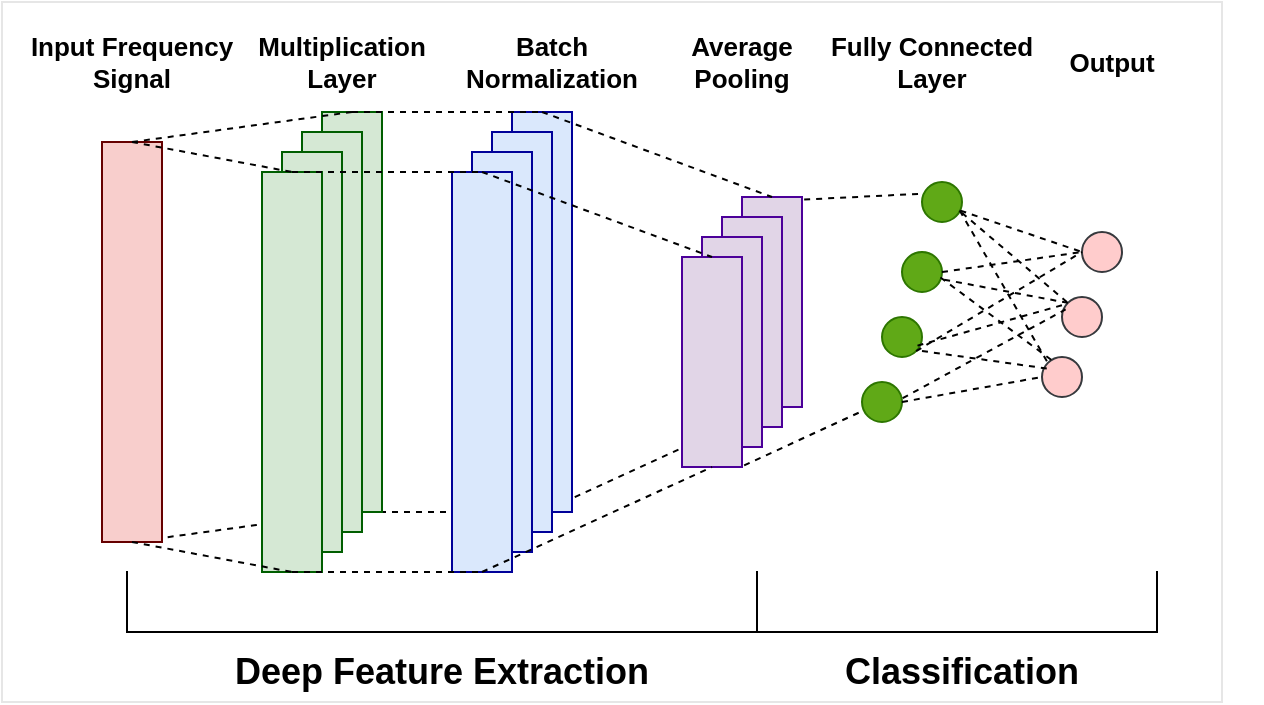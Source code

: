 <mxfile version="12.7.3" type="github" pages="2">
  <diagram id="eGWpaeMBwCSrlQ4xf-Se" name="Page-1">
    <mxGraphModel dx="813" dy="435" grid="1" gridSize="10" guides="1" tooltips="1" connect="1" arrows="1" fold="1" page="1" pageScale="1" pageWidth="827" pageHeight="1169" math="0" shadow="0">
      <root>
        <mxCell id="0" />
        <mxCell id="1" parent="0" />
        <mxCell id="CJAjEIcplmejO2o8FF8V-83" value="" style="rounded=0;whiteSpace=wrap;html=1;fontColor=#99FF99;strokeColor=#E6E6E6;gradientColor=none;fillColor=#ffffff;" parent="1" vertex="1">
          <mxGeometry x="100" y="50" width="610" height="350" as="geometry" />
        </mxCell>
        <mxCell id="CJAjEIcplmejO2o8FF8V-37" value="" style="endArrow=none;dashed=1;html=1;entryX=0.5;entryY=1;entryDx=0;entryDy=0;exitX=0.5;exitY=1;exitDx=0;exitDy=0;" parent="1" source="CJAjEIcplmejO2o8FF8V-20" target="CJAjEIcplmejO2o8FF8V-16" edge="1">
          <mxGeometry width="50" height="50" relative="1" as="geometry">
            <mxPoint x="360" y="155" as="sourcePoint" />
            <mxPoint x="475" y="197.5" as="targetPoint" />
          </mxGeometry>
        </mxCell>
        <mxCell id="CJAjEIcplmejO2o8FF8V-31" value="" style="endArrow=none;dashed=1;html=1;entryX=0.5;entryY=1;entryDx=0;entryDy=0;exitX=0.5;exitY=1;exitDx=0;exitDy=0;" parent="1" source="CJAjEIcplmejO2o8FF8V-20" target="CJAjEIcplmejO2o8FF8V-8" edge="1">
          <mxGeometry width="50" height="50" relative="1" as="geometry">
            <mxPoint x="295" y="125" as="sourcePoint" />
            <mxPoint x="390" y="125" as="targetPoint" />
          </mxGeometry>
        </mxCell>
        <mxCell id="CJAjEIcplmejO2o8FF8V-13" value="" style="endArrow=none;dashed=1;html=1;entryX=0.5;entryY=1;entryDx=0;entryDy=0;exitX=0.5;exitY=1;exitDx=0;exitDy=0;" parent="1" source="CJAjEIcplmejO2o8FF8V-1" target="CJAjEIcplmejO2o8FF8V-8" edge="1">
          <mxGeometry width="50" height="50" relative="1" as="geometry">
            <mxPoint x="165" y="150" as="sourcePoint" />
            <mxPoint x="305" y="165" as="targetPoint" />
          </mxGeometry>
        </mxCell>
        <mxCell id="CJAjEIcplmejO2o8FF8V-1" value="" style="rounded=0;whiteSpace=wrap;html=1;fillColor=#f8cecc;strokeColor=#660000;" parent="1" vertex="1">
          <mxGeometry x="150" y="120" width="30" height="200" as="geometry" />
        </mxCell>
        <mxCell id="CJAjEIcplmejO2o8FF8V-2" value="Input Frequency &lt;br style=&quot;font-size: 13px;&quot;&gt;Signal" style="text;html=1;strokeColor=none;fillColor=none;align=center;verticalAlign=middle;whiteSpace=wrap;rounded=0;fontSize=13;fontStyle=1" parent="1" vertex="1">
          <mxGeometry x="110" y="70" width="110" height="20" as="geometry" />
        </mxCell>
        <mxCell id="CJAjEIcplmejO2o8FF8V-8" value="" style="rounded=0;whiteSpace=wrap;html=1;fillColor=#d5e8d4;strokeColor=#005E00;" parent="1" vertex="1">
          <mxGeometry x="260" y="105" width="30" height="200" as="geometry" />
        </mxCell>
        <mxCell id="CJAjEIcplmejO2o8FF8V-5" value="" style="rounded=0;whiteSpace=wrap;html=1;fillColor=#d5e8d4;strokeColor=#005E00;" parent="1" vertex="1">
          <mxGeometry x="250" y="115" width="30" height="200" as="geometry" />
        </mxCell>
        <mxCell id="CJAjEIcplmejO2o8FF8V-6" value="" style="rounded=0;whiteSpace=wrap;html=1;fillColor=#d5e8d4;strokeColor=#005E00;" parent="1" vertex="1">
          <mxGeometry x="240" y="125" width="30" height="200" as="geometry" />
        </mxCell>
        <mxCell id="CJAjEIcplmejO2o8FF8V-7" value="" style="rounded=0;whiteSpace=wrap;html=1;fillColor=#d5e8d4;strokeColor=#005E00;" parent="1" vertex="1">
          <mxGeometry x="230" y="135" width="30" height="200" as="geometry" />
        </mxCell>
        <mxCell id="CJAjEIcplmejO2o8FF8V-9" value="" style="endArrow=none;dashed=1;html=1;entryX=0.5;entryY=0;entryDx=0;entryDy=0;exitX=0.5;exitY=0;exitDx=0;exitDy=0;" parent="1" source="CJAjEIcplmejO2o8FF8V-1" target="CJAjEIcplmejO2o8FF8V-7" edge="1">
          <mxGeometry width="50" height="50" relative="1" as="geometry">
            <mxPoint x="160" y="170" as="sourcePoint" />
            <mxPoint x="210" y="120" as="targetPoint" />
          </mxGeometry>
        </mxCell>
        <mxCell id="CJAjEIcplmejO2o8FF8V-10" value="" style="endArrow=none;dashed=1;html=1;entryX=0.5;entryY=1;entryDx=0;entryDy=0;exitX=0.5;exitY=1;exitDx=0;exitDy=0;" parent="1" source="CJAjEIcplmejO2o8FF8V-1" target="CJAjEIcplmejO2o8FF8V-7" edge="1">
          <mxGeometry width="50" height="50" relative="1" as="geometry">
            <mxPoint x="145" y="130" as="sourcePoint" />
            <mxPoint x="285" y="145" as="targetPoint" />
          </mxGeometry>
        </mxCell>
        <mxCell id="CJAjEIcplmejO2o8FF8V-12" value="" style="endArrow=none;dashed=1;html=1;entryX=0.5;entryY=0;entryDx=0;entryDy=0;exitX=0.5;exitY=0;exitDx=0;exitDy=0;" parent="1" source="CJAjEIcplmejO2o8FF8V-1" target="CJAjEIcplmejO2o8FF8V-8" edge="1">
          <mxGeometry width="50" height="50" relative="1" as="geometry">
            <mxPoint x="155" y="140" as="sourcePoint" />
            <mxPoint x="295" y="155" as="targetPoint" />
          </mxGeometry>
        </mxCell>
        <mxCell id="CJAjEIcplmejO2o8FF8V-16" value="" style="rounded=0;whiteSpace=wrap;html=1;fillColor=#e1d5e7;strokeColor=#4C0099;" parent="1" vertex="1">
          <mxGeometry x="470" y="147.5" width="30" height="105" as="geometry" />
        </mxCell>
        <mxCell id="CJAjEIcplmejO2o8FF8V-17" value="" style="rounded=0;whiteSpace=wrap;html=1;fillColor=#e1d5e7;strokeColor=#4C0099;" parent="1" vertex="1">
          <mxGeometry x="460" y="157.5" width="30" height="105" as="geometry" />
        </mxCell>
        <mxCell id="CJAjEIcplmejO2o8FF8V-18" value="" style="rounded=0;whiteSpace=wrap;html=1;fillColor=#e1d5e7;strokeColor=#4C0099;" parent="1" vertex="1">
          <mxGeometry x="450" y="167.5" width="30" height="105" as="geometry" />
        </mxCell>
        <mxCell id="CJAjEIcplmejO2o8FF8V-19" value="" style="rounded=0;whiteSpace=wrap;html=1;fillColor=#e1d5e7;strokeColor=#4C0099;" parent="1" vertex="1">
          <mxGeometry x="440" y="177.5" width="30" height="105" as="geometry" />
        </mxCell>
        <mxCell id="CJAjEIcplmejO2o8FF8V-20" value="" style="rounded=0;whiteSpace=wrap;html=1;fillColor=#dae8fc;strokeColor=#000099;" parent="1" vertex="1">
          <mxGeometry x="355" y="105" width="30" height="200" as="geometry" />
        </mxCell>
        <mxCell id="CJAjEIcplmejO2o8FF8V-24" value="Multiplication&lt;br style=&quot;font-size: 13px;&quot;&gt;Layer" style="text;html=1;strokeColor=none;fillColor=none;align=center;verticalAlign=middle;whiteSpace=wrap;rounded=0;fontSize=13;fontStyle=1" parent="1" vertex="1">
          <mxGeometry x="230" y="70" width="80" height="20" as="geometry" />
        </mxCell>
        <mxCell id="CJAjEIcplmejO2o8FF8V-26" value="Batch&lt;br style=&quot;font-size: 13px;&quot;&gt;Normalization" style="text;html=1;strokeColor=none;fillColor=none;align=center;verticalAlign=middle;whiteSpace=wrap;rounded=0;fontSize=13;fontStyle=1" parent="1" vertex="1">
          <mxGeometry x="330" y="70" width="90" height="20" as="geometry" />
        </mxCell>
        <mxCell id="CJAjEIcplmejO2o8FF8V-21" value="" style="rounded=0;whiteSpace=wrap;html=1;fillColor=#dae8fc;strokeColor=#000099;" parent="1" vertex="1">
          <mxGeometry x="345" y="115" width="30" height="200" as="geometry" />
        </mxCell>
        <mxCell id="CJAjEIcplmejO2o8FF8V-22" value="" style="rounded=0;whiteSpace=wrap;html=1;fillColor=#dae8fc;strokeColor=#000099;" parent="1" vertex="1">
          <mxGeometry x="335" y="125" width="30" height="200" as="geometry" />
        </mxCell>
        <mxCell id="CJAjEIcplmejO2o8FF8V-23" value="" style="rounded=0;whiteSpace=wrap;html=1;fillColor=#dae8fc;strokeColor=#000099;" parent="1" vertex="1">
          <mxGeometry x="325" y="135" width="30" height="200" as="geometry" />
        </mxCell>
        <mxCell id="CJAjEIcplmejO2o8FF8V-29" value="" style="endArrow=none;dashed=1;html=1;entryX=0.5;entryY=0;entryDx=0;entryDy=0;exitX=0.5;exitY=0;exitDx=0;exitDy=0;" parent="1" source="CJAjEIcplmejO2o8FF8V-8" target="CJAjEIcplmejO2o8FF8V-20" edge="1">
          <mxGeometry width="50" height="50" relative="1" as="geometry">
            <mxPoint x="410" y="120" as="sourcePoint" />
            <mxPoint x="460" y="70" as="targetPoint" />
          </mxGeometry>
        </mxCell>
        <mxCell id="CJAjEIcplmejO2o8FF8V-30" value="" style="endArrow=none;dashed=1;html=1;entryX=0.5;entryY=0;entryDx=0;entryDy=0;exitX=0.5;exitY=0;exitDx=0;exitDy=0;" parent="1" source="CJAjEIcplmejO2o8FF8V-7" target="CJAjEIcplmejO2o8FF8V-23" edge="1">
          <mxGeometry width="50" height="50" relative="1" as="geometry">
            <mxPoint x="285" y="115" as="sourcePoint" />
            <mxPoint x="380" y="115" as="targetPoint" />
          </mxGeometry>
        </mxCell>
        <mxCell id="CJAjEIcplmejO2o8FF8V-32" value="" style="endArrow=none;dashed=1;html=1;entryX=0.5;entryY=1;entryDx=0;entryDy=0;exitX=0.5;exitY=1;exitDx=0;exitDy=0;" parent="1" source="CJAjEIcplmejO2o8FF8V-7" target="CJAjEIcplmejO2o8FF8V-23" edge="1">
          <mxGeometry width="50" height="50" relative="1" as="geometry">
            <mxPoint x="305" y="135" as="sourcePoint" />
            <mxPoint x="400" y="135" as="targetPoint" />
          </mxGeometry>
        </mxCell>
        <mxCell id="CJAjEIcplmejO2o8FF8V-33" value="" style="endArrow=none;dashed=1;html=1;entryX=0.5;entryY=0;entryDx=0;entryDy=0;exitX=0.5;exitY=0;exitDx=0;exitDy=0;" parent="1" source="CJAjEIcplmejO2o8FF8V-23" target="CJAjEIcplmejO2o8FF8V-19" edge="1">
          <mxGeometry width="50" height="50" relative="1" as="geometry">
            <mxPoint x="315" y="145" as="sourcePoint" />
            <mxPoint x="410" y="145" as="targetPoint" />
          </mxGeometry>
        </mxCell>
        <mxCell id="CJAjEIcplmejO2o8FF8V-34" value="" style="endArrow=none;dashed=1;html=1;entryX=0.5;entryY=1;entryDx=0;entryDy=0;exitX=0.5;exitY=1;exitDx=0;exitDy=0;" parent="1" source="CJAjEIcplmejO2o8FF8V-23" target="CJAjEIcplmejO2o8FF8V-19" edge="1">
          <mxGeometry width="50" height="50" relative="1" as="geometry">
            <mxPoint x="325" y="155" as="sourcePoint" />
            <mxPoint x="420" y="155" as="targetPoint" />
          </mxGeometry>
        </mxCell>
        <mxCell id="CJAjEIcplmejO2o8FF8V-35" value="Average&lt;br style=&quot;font-size: 13px;&quot;&gt;Pooling" style="text;html=1;strokeColor=none;fillColor=none;align=center;verticalAlign=middle;whiteSpace=wrap;rounded=0;fontSize=13;fontStyle=1" parent="1" vertex="1">
          <mxGeometry x="440" y="70" width="60" height="20" as="geometry" />
        </mxCell>
        <mxCell id="CJAjEIcplmejO2o8FF8V-36" value="" style="endArrow=none;dashed=1;html=1;entryX=0.5;entryY=0;entryDx=0;entryDy=0;exitX=0.5;exitY=0;exitDx=0;exitDy=0;" parent="1" source="CJAjEIcplmejO2o8FF8V-20" target="CJAjEIcplmejO2o8FF8V-16" edge="1">
          <mxGeometry width="50" height="50" relative="1" as="geometry">
            <mxPoint x="350" y="145" as="sourcePoint" />
            <mxPoint x="465" y="187.5" as="targetPoint" />
          </mxGeometry>
        </mxCell>
        <mxCell id="CJAjEIcplmejO2o8FF8V-39" value="Fully Connected&lt;br style=&quot;font-size: 13px;&quot;&gt;Layer" style="text;html=1;strokeColor=none;fillColor=none;align=center;verticalAlign=middle;whiteSpace=wrap;rounded=0;fontSize=13;fontStyle=1" parent="1" vertex="1">
          <mxGeometry x="510" y="70" width="110" height="20" as="geometry" />
        </mxCell>
        <mxCell id="CJAjEIcplmejO2o8FF8V-41" value="" style="ellipse;whiteSpace=wrap;html=1;aspect=fixed;fillColor=#60a917;strokeColor=#2D7600;fontColor=#ffffff;" parent="1" vertex="1">
          <mxGeometry x="550" y="175" width="20" height="20" as="geometry" />
        </mxCell>
        <mxCell id="CJAjEIcplmejO2o8FF8V-44" value="" style="ellipse;whiteSpace=wrap;html=1;aspect=fixed;fillColor=#60a917;strokeColor=#2D7600;fontColor=#ffffff;" parent="1" vertex="1">
          <mxGeometry x="530" y="240" width="20" height="20" as="geometry" />
        </mxCell>
        <mxCell id="CJAjEIcplmejO2o8FF8V-54" value="" style="endArrow=none;dashed=1;html=1;entryX=-0.045;entryY=0.296;entryDx=0;entryDy=0;exitX=1.036;exitY=0.012;exitDx=0;exitDy=0;exitPerimeter=0;entryPerimeter=0;" parent="1" source="CJAjEIcplmejO2o8FF8V-16" target="CJAjEIcplmejO2o8FF8V-57" edge="1">
          <mxGeometry width="50" height="50" relative="1" as="geometry">
            <mxPoint x="540" y="180" as="sourcePoint" />
            <mxPoint x="590" y="130" as="targetPoint" />
          </mxGeometry>
        </mxCell>
        <mxCell id="CJAjEIcplmejO2o8FF8V-55" value="" style="endArrow=none;dashed=1;html=1;exitX=1.036;exitY=0.992;exitDx=0;exitDy=0;exitPerimeter=0;" parent="1" source="CJAjEIcplmejO2o8FF8V-19" target="CJAjEIcplmejO2o8FF8V-44" edge="1">
          <mxGeometry width="50" height="50" relative="1" as="geometry">
            <mxPoint x="511.08" y="158.76" as="sourcePoint" />
            <mxPoint x="630" y="180" as="targetPoint" />
          </mxGeometry>
        </mxCell>
        <mxCell id="CJAjEIcplmejO2o8FF8V-56" value="Output" style="text;html=1;strokeColor=none;fillColor=none;align=center;verticalAlign=middle;whiteSpace=wrap;rounded=0;fontSize=13;fontStyle=1" parent="1" vertex="1">
          <mxGeometry x="630" y="70" width="50" height="20" as="geometry" />
        </mxCell>
        <mxCell id="CJAjEIcplmejO2o8FF8V-57" value="" style="ellipse;whiteSpace=wrap;html=1;aspect=fixed;fontStyle=1;fillColor=#60a917;strokeColor=#2D7600;fontColor=#ffffff;" parent="1" vertex="1">
          <mxGeometry x="560" y="140" width="20" height="20" as="geometry" />
        </mxCell>
        <mxCell id="CJAjEIcplmejO2o8FF8V-58" value="" style="ellipse;whiteSpace=wrap;html=1;aspect=fixed;fontStyle=1;fillColor=#60a917;strokeColor=#2D7600;fontColor=#ffffff;" parent="1" vertex="1">
          <mxGeometry x="540" y="207.5" width="20" height="20" as="geometry" />
        </mxCell>
        <mxCell id="CJAjEIcplmejO2o8FF8V-59" value="" style="ellipse;whiteSpace=wrap;html=1;aspect=fixed;fontStyle=1;fillColor=#ffcccc;strokeColor=#36393d;" parent="1" vertex="1">
          <mxGeometry x="640" y="165" width="20" height="20" as="geometry" />
        </mxCell>
        <mxCell id="CJAjEIcplmejO2o8FF8V-60" value="" style="ellipse;whiteSpace=wrap;html=1;aspect=fixed;fillColor=#ffcccc;strokeColor=#36393d;" parent="1" vertex="1">
          <mxGeometry x="630" y="197.5" width="20" height="20" as="geometry" />
        </mxCell>
        <mxCell id="CJAjEIcplmejO2o8FF8V-61" value="" style="ellipse;whiteSpace=wrap;html=1;aspect=fixed;fillColor=#ffcccc;strokeColor=#36393d;" parent="1" vertex="1">
          <mxGeometry x="620" y="227.5" width="20" height="20" as="geometry" />
        </mxCell>
        <mxCell id="CJAjEIcplmejO2o8FF8V-64" value="" style="endArrow=none;dashed=1;html=1;entryX=0;entryY=0.5;entryDx=0;entryDy=0;exitX=0.961;exitY=0.715;exitDx=0;exitDy=0;exitPerimeter=0;" parent="1" source="CJAjEIcplmejO2o8FF8V-57" target="CJAjEIcplmejO2o8FF8V-59" edge="1">
          <mxGeometry width="50" height="50" relative="1" as="geometry">
            <mxPoint x="590" y="187.5" as="sourcePoint" />
            <mxPoint x="640" y="137.5" as="targetPoint" />
          </mxGeometry>
        </mxCell>
        <mxCell id="CJAjEIcplmejO2o8FF8V-65" value="" style="endArrow=none;dashed=1;html=1;entryX=0;entryY=0;entryDx=0;entryDy=0;exitX=0.998;exitY=0.771;exitDx=0;exitDy=0;exitPerimeter=0;" parent="1" source="CJAjEIcplmejO2o8FF8V-57" target="CJAjEIcplmejO2o8FF8V-60" edge="1">
          <mxGeometry width="50" height="50" relative="1" as="geometry">
            <mxPoint x="599.22" y="161.8" as="sourcePoint" />
            <mxPoint x="640" y="187.5" as="targetPoint" />
          </mxGeometry>
        </mxCell>
        <mxCell id="CJAjEIcplmejO2o8FF8V-66" value="" style="endArrow=none;dashed=1;html=1;entryX=0;entryY=0;entryDx=0;entryDy=0;exitX=0.943;exitY=0.715;exitDx=0;exitDy=0;exitPerimeter=0;" parent="1" source="CJAjEIcplmejO2o8FF8V-57" target="CJAjEIcplmejO2o8FF8V-61" edge="1">
          <mxGeometry width="50" height="50" relative="1" as="geometry">
            <mxPoint x="599.96" y="162.92" as="sourcePoint" />
            <mxPoint x="622.929" y="210.429" as="targetPoint" />
          </mxGeometry>
        </mxCell>
        <mxCell id="CJAjEIcplmejO2o8FF8V-67" value="" style="endArrow=none;dashed=1;html=1;entryX=0;entryY=0.5;entryDx=0;entryDy=0;exitX=1;exitY=0.5;exitDx=0;exitDy=0;" parent="1" source="CJAjEIcplmejO2o8FF8V-41" target="CJAjEIcplmejO2o8FF8V-59" edge="1">
          <mxGeometry width="50" height="50" relative="1" as="geometry">
            <mxPoint x="598.86" y="161.8" as="sourcePoint" />
            <mxPoint x="602.929" y="240.429" as="targetPoint" />
          </mxGeometry>
        </mxCell>
        <mxCell id="CJAjEIcplmejO2o8FF8V-68" value="" style="endArrow=none;dashed=1;html=1;entryX=0;entryY=0;entryDx=0;entryDy=0;exitX=1.054;exitY=0.692;exitDx=0;exitDy=0;exitPerimeter=0;" parent="1" source="CJAjEIcplmejO2o8FF8V-41" target="CJAjEIcplmejO2o8FF8V-60" edge="1">
          <mxGeometry width="50" height="50" relative="1" as="geometry">
            <mxPoint x="580" y="195" as="sourcePoint" />
            <mxPoint x="640" y="187.5" as="targetPoint" />
          </mxGeometry>
        </mxCell>
        <mxCell id="CJAjEIcplmejO2o8FF8V-69" value="" style="endArrow=none;dashed=1;html=1;entryX=0.276;entryY=0.104;entryDx=0;entryDy=0;exitX=0.961;exitY=0.636;exitDx=0;exitDy=0;entryPerimeter=0;exitPerimeter=0;" parent="1" source="CJAjEIcplmejO2o8FF8V-41" target="CJAjEIcplmejO2o8FF8V-61" edge="1">
          <mxGeometry width="50" height="50" relative="1" as="geometry">
            <mxPoint x="590" y="205" as="sourcePoint" />
            <mxPoint x="650" y="197.5" as="targetPoint" />
          </mxGeometry>
        </mxCell>
        <mxCell id="CJAjEIcplmejO2o8FF8V-70" value="" style="endArrow=none;dashed=1;html=1;entryX=0.128;entryY=0.289;entryDx=0;entryDy=0;entryPerimeter=0;" parent="1" target="CJAjEIcplmejO2o8FF8V-61" edge="1">
          <mxGeometry width="50" height="50" relative="1" as="geometry">
            <mxPoint x="560" y="224.5" as="sourcePoint" />
            <mxPoint x="660" y="207.5" as="targetPoint" />
          </mxGeometry>
        </mxCell>
        <mxCell id="CJAjEIcplmejO2o8FF8V-71" value="" style="endArrow=none;dashed=1;html=1;entryX=0;entryY=0.5;entryDx=0;entryDy=0;exitX=1;exitY=1;exitDx=0;exitDy=0;" parent="1" source="CJAjEIcplmejO2o8FF8V-58" target="CJAjEIcplmejO2o8FF8V-59" edge="1">
          <mxGeometry width="50" height="50" relative="1" as="geometry">
            <mxPoint x="560.7" y="234.02" as="sourcePoint" />
            <mxPoint x="602.56" y="243.28" as="targetPoint" />
          </mxGeometry>
        </mxCell>
        <mxCell id="CJAjEIcplmejO2o8FF8V-72" value="" style="endArrow=none;dashed=1;html=1;entryX=0.035;entryY=0.197;entryDx=0;entryDy=0;exitX=0.887;exitY=0.715;exitDx=0;exitDy=0;entryPerimeter=0;exitPerimeter=0;" parent="1" source="CJAjEIcplmejO2o8FF8V-58" target="CJAjEIcplmejO2o8FF8V-60" edge="1">
          <mxGeometry width="50" height="50" relative="1" as="geometry">
            <mxPoint x="570.7" y="244.02" as="sourcePoint" />
            <mxPoint x="612.56" y="253.28" as="targetPoint" />
          </mxGeometry>
        </mxCell>
        <mxCell id="CJAjEIcplmejO2o8FF8V-73" value="" style="endArrow=none;dashed=1;html=1;entryX=0;entryY=0.5;entryDx=0;entryDy=0;exitX=1;exitY=0.5;exitDx=0;exitDy=0;" parent="1" source="CJAjEIcplmejO2o8FF8V-44" target="CJAjEIcplmejO2o8FF8V-61" edge="1">
          <mxGeometry width="50" height="50" relative="1" as="geometry">
            <mxPoint x="580.7" y="254.02" as="sourcePoint" />
            <mxPoint x="622.56" y="263.28" as="targetPoint" />
          </mxGeometry>
        </mxCell>
        <mxCell id="CJAjEIcplmejO2o8FF8V-74" value="" style="endArrow=none;dashed=1;html=1;entryX=0.091;entryY=0.308;entryDx=0;entryDy=0;exitX=1.017;exitY=0.405;exitDx=0;exitDy=0;entryPerimeter=0;exitPerimeter=0;" parent="1" source="CJAjEIcplmejO2o8FF8V-44" target="CJAjEIcplmejO2o8FF8V-60" edge="1">
          <mxGeometry width="50" height="50" relative="1" as="geometry">
            <mxPoint x="590.7" y="264.02" as="sourcePoint" />
            <mxPoint x="632.56" y="273.28" as="targetPoint" />
          </mxGeometry>
        </mxCell>
        <mxCell id="CJAjEIcplmejO2o8FF8V-76" value="" style="shape=partialRectangle;whiteSpace=wrap;html=1;bottom=1;right=1;left=1;top=0;fillColor=none;routingCenterX=-0.5;fontColor=#99FF99;" parent="1" vertex="1">
          <mxGeometry x="162.5" y="335" width="315" height="30" as="geometry" />
        </mxCell>
        <mxCell id="CJAjEIcplmejO2o8FF8V-78" value="" style="shape=partialRectangle;whiteSpace=wrap;html=1;bottom=1;right=1;left=1;top=0;fillColor=none;routingCenterX=-0.5;fontColor=#99FF99;" parent="1" vertex="1">
          <mxGeometry x="477.5" y="335" width="200" height="30" as="geometry" />
        </mxCell>
        <mxCell id="CJAjEIcplmejO2o8FF8V-81" value="Deep Feature Extraction" style="text;html=1;strokeColor=none;fillColor=none;align=center;verticalAlign=middle;whiteSpace=wrap;rounded=0;fontSize=18;fontStyle=1" parent="1" vertex="1">
          <mxGeometry x="170" y="370" width="300" height="30" as="geometry" />
        </mxCell>
        <mxCell id="CJAjEIcplmejO2o8FF8V-82" value="Classification" style="text;html=1;strokeColor=none;fillColor=none;align=center;verticalAlign=middle;whiteSpace=wrap;rounded=0;fontSize=18;fontStyle=1;" parent="1" vertex="1">
          <mxGeometry x="430" y="370" width="300" height="30" as="geometry" />
        </mxCell>
      </root>
    </mxGraphModel>
  </diagram>
  <diagram id="kYFjt1NYzrfoLbUB_KHl" name="FMN_vis_review">
    <mxGraphModel dx="1185" dy="635" grid="1" gridSize="10" guides="1" tooltips="1" connect="1" arrows="1" fold="1" page="1" pageScale="1" pageWidth="827" pageHeight="1169" math="0" shadow="0">
      <root>
        <mxCell id="6dTrF5qoWfbXptM10gc6-0" />
        <mxCell id="6dTrF5qoWfbXptM10gc6-1" parent="6dTrF5qoWfbXptM10gc6-0" />
        <mxCell id="BIyyenVCf85WbrF6h1yu-75" value="" style="endArrow=none;dashed=1;html=1;exitX=0.611;exitY=1.001;exitDx=0;exitDy=0;entryX=0.5;entryY=1;entryDx=0;entryDy=0;exitPerimeter=0;" edge="1" parent="6dTrF5qoWfbXptM10gc6-1" source="BIyyenVCf85WbrF6h1yu-56" target="BIyyenVCf85WbrF6h1yu-69">
          <mxGeometry width="50" height="50" relative="1" as="geometry">
            <mxPoint x="425" y="166.25" as="sourcePoint" />
            <mxPoint x="510" y="166.25" as="targetPoint" />
          </mxGeometry>
        </mxCell>
        <mxCell id="BIyyenVCf85WbrF6h1yu-65" value="" style="endArrow=none;dashed=1;html=1;entryX=0.5;entryY=1;entryDx=0;entryDy=0;exitX=0.5;exitY=1;exitDx=0;exitDy=0;" edge="1" parent="6dTrF5qoWfbXptM10gc6-1" source="BIyyenVCf85WbrF6h1yu-13" target="BIyyenVCf85WbrF6h1yu-56">
          <mxGeometry width="50" height="50" relative="1" as="geometry">
            <mxPoint x="315" y="196.25" as="sourcePoint" />
            <mxPoint x="405" y="196.25" as="targetPoint" />
          </mxGeometry>
        </mxCell>
        <mxCell id="BIyyenVCf85WbrF6h1yu-0" value="" style="rounded=0;whiteSpace=wrap;html=1;fontColor=#99FF99;strokeColor=#E6E6E6;gradientColor=none;fillColor=#ffffff;" vertex="1" parent="6dTrF5qoWfbXptM10gc6-1">
          <mxGeometry x="5" y="40" width="675" height="320" as="geometry" />
        </mxCell>
        <mxCell id="BIyyenVCf85WbrF6h1yu-1" value="" style="endArrow=none;dashed=1;html=1;entryX=0.5;entryY=1;entryDx=0;entryDy=0;exitX=0.5;exitY=1;exitDx=0;exitDy=0;" edge="1" parent="6dTrF5qoWfbXptM10gc6-1" source="BIyyenVCf85WbrF6h1yu-17" target="BIyyenVCf85WbrF6h1yu-13">
          <mxGeometry width="50" height="50" relative="1" as="geometry">
            <mxPoint x="260" y="155" as="sourcePoint" />
            <mxPoint x="375" y="197.5" as="targetPoint" />
          </mxGeometry>
        </mxCell>
        <mxCell id="BIyyenVCf85WbrF6h1yu-2" value="" style="endArrow=none;dashed=1;html=1;entryX=0.5;entryY=1;entryDx=0;entryDy=0;exitX=0.5;exitY=1;exitDx=0;exitDy=0;" edge="1" parent="6dTrF5qoWfbXptM10gc6-1" source="BIyyenVCf85WbrF6h1yu-17" target="BIyyenVCf85WbrF6h1yu-6">
          <mxGeometry width="50" height="50" relative="1" as="geometry">
            <mxPoint x="195" y="125" as="sourcePoint" />
            <mxPoint x="290" y="125" as="targetPoint" />
          </mxGeometry>
        </mxCell>
        <mxCell id="BIyyenVCf85WbrF6h1yu-3" value="" style="endArrow=none;dashed=1;html=1;entryX=0.5;entryY=1;entryDx=0;entryDy=0;exitX=0.5;exitY=1;exitDx=0;exitDy=0;" edge="1" parent="6dTrF5qoWfbXptM10gc6-1" source="BIyyenVCf85WbrF6h1yu-4" target="BIyyenVCf85WbrF6h1yu-6">
          <mxGeometry width="50" height="50" relative="1" as="geometry">
            <mxPoint x="65" y="150" as="sourcePoint" />
            <mxPoint x="205" y="165" as="targetPoint" />
          </mxGeometry>
        </mxCell>
        <mxCell id="BIyyenVCf85WbrF6h1yu-4" value="" style="rounded=0;whiteSpace=wrap;html=1;fillColor=#f8cecc;strokeColor=#660000;" vertex="1" parent="6dTrF5qoWfbXptM10gc6-1">
          <mxGeometry x="50" y="120" width="30" height="200" as="geometry" />
        </mxCell>
        <mxCell id="BIyyenVCf85WbrF6h1yu-5" value="Input Frequency &lt;br style=&quot;font-size: 13px;&quot;&gt;Signal" style="text;html=1;strokeColor=none;fillColor=none;align=center;verticalAlign=middle;whiteSpace=wrap;rounded=0;fontSize=13;fontStyle=1" vertex="1" parent="6dTrF5qoWfbXptM10gc6-1">
          <mxGeometry x="10" y="70" width="110" height="20" as="geometry" />
        </mxCell>
        <mxCell id="BIyyenVCf85WbrF6h1yu-6" value="" style="rounded=0;whiteSpace=wrap;html=1;fillColor=#d5e8d4;strokeColor=#005E00;" vertex="1" parent="6dTrF5qoWfbXptM10gc6-1">
          <mxGeometry x="150" y="105" width="30" height="200" as="geometry" />
        </mxCell>
        <mxCell id="BIyyenVCf85WbrF6h1yu-7" value="" style="rounded=0;whiteSpace=wrap;html=1;fillColor=#d5e8d4;strokeColor=#005E00;" vertex="1" parent="6dTrF5qoWfbXptM10gc6-1">
          <mxGeometry x="140" y="115" width="30" height="200" as="geometry" />
        </mxCell>
        <mxCell id="BIyyenVCf85WbrF6h1yu-8" value="" style="rounded=0;whiteSpace=wrap;html=1;fillColor=#d5e8d4;strokeColor=#005E00;" vertex="1" parent="6dTrF5qoWfbXptM10gc6-1">
          <mxGeometry x="130" y="125" width="30" height="200" as="geometry" />
        </mxCell>
        <mxCell id="BIyyenVCf85WbrF6h1yu-9" value="" style="rounded=0;whiteSpace=wrap;html=1;fillColor=#d5e8d4;strokeColor=#005E00;" vertex="1" parent="6dTrF5qoWfbXptM10gc6-1">
          <mxGeometry x="120" y="135" width="30" height="200" as="geometry" />
        </mxCell>
        <mxCell id="BIyyenVCf85WbrF6h1yu-10" value="" style="endArrow=none;dashed=1;html=1;entryX=0.5;entryY=0;entryDx=0;entryDy=0;exitX=0.5;exitY=0;exitDx=0;exitDy=0;" edge="1" parent="6dTrF5qoWfbXptM10gc6-1" source="BIyyenVCf85WbrF6h1yu-4" target="BIyyenVCf85WbrF6h1yu-9">
          <mxGeometry width="50" height="50" relative="1" as="geometry">
            <mxPoint x="60" y="170" as="sourcePoint" />
            <mxPoint x="110" y="120" as="targetPoint" />
          </mxGeometry>
        </mxCell>
        <mxCell id="BIyyenVCf85WbrF6h1yu-11" value="" style="endArrow=none;dashed=1;html=1;entryX=0.5;entryY=1;entryDx=0;entryDy=0;exitX=0.5;exitY=1;exitDx=0;exitDy=0;" edge="1" parent="6dTrF5qoWfbXptM10gc6-1" source="BIyyenVCf85WbrF6h1yu-4" target="BIyyenVCf85WbrF6h1yu-9">
          <mxGeometry width="50" height="50" relative="1" as="geometry">
            <mxPoint x="45" y="130" as="sourcePoint" />
            <mxPoint x="185" y="145" as="targetPoint" />
          </mxGeometry>
        </mxCell>
        <mxCell id="BIyyenVCf85WbrF6h1yu-12" value="" style="endArrow=none;dashed=1;html=1;entryX=0.5;entryY=0;entryDx=0;entryDy=0;exitX=0.5;exitY=0;exitDx=0;exitDy=0;" edge="1" parent="6dTrF5qoWfbXptM10gc6-1" source="BIyyenVCf85WbrF6h1yu-4" target="BIyyenVCf85WbrF6h1yu-6">
          <mxGeometry width="50" height="50" relative="1" as="geometry">
            <mxPoint x="55" y="140" as="sourcePoint" />
            <mxPoint x="195" y="155" as="targetPoint" />
          </mxGeometry>
        </mxCell>
        <mxCell id="BIyyenVCf85WbrF6h1yu-13" value="" style="rounded=0;whiteSpace=wrap;html=1;fillColor=#e1d5e7;strokeColor=#4C0099;" vertex="1" parent="6dTrF5qoWfbXptM10gc6-1">
          <mxGeometry x="310" y="146.25" width="30" height="105" as="geometry" />
        </mxCell>
        <mxCell id="BIyyenVCf85WbrF6h1yu-14" value="" style="rounded=0;whiteSpace=wrap;html=1;fillColor=#e1d5e7;strokeColor=#4C0099;" vertex="1" parent="6dTrF5qoWfbXptM10gc6-1">
          <mxGeometry x="300" y="156.25" width="30" height="105" as="geometry" />
        </mxCell>
        <mxCell id="BIyyenVCf85WbrF6h1yu-15" value="" style="rounded=0;whiteSpace=wrap;html=1;fillColor=#e1d5e7;strokeColor=#4C0099;" vertex="1" parent="6dTrF5qoWfbXptM10gc6-1">
          <mxGeometry x="290" y="166.25" width="30" height="105" as="geometry" />
        </mxCell>
        <mxCell id="BIyyenVCf85WbrF6h1yu-16" value="" style="rounded=0;whiteSpace=wrap;html=1;fillColor=#e1d5e7;strokeColor=#4C0099;" vertex="1" parent="6dTrF5qoWfbXptM10gc6-1">
          <mxGeometry x="280" y="176.25" width="30" height="105" as="geometry" />
        </mxCell>
        <mxCell id="BIyyenVCf85WbrF6h1yu-17" value="" style="rounded=0;whiteSpace=wrap;html=1;fillColor=#dae8fc;strokeColor=#000099;" vertex="1" parent="6dTrF5qoWfbXptM10gc6-1">
          <mxGeometry x="230" y="105" width="30" height="200" as="geometry" />
        </mxCell>
        <mxCell id="BIyyenVCf85WbrF6h1yu-18" value="M1" style="text;html=1;strokeColor=none;fillColor=none;align=center;verticalAlign=middle;whiteSpace=wrap;rounded=0;fontSize=13;fontStyle=1" vertex="1" parent="6dTrF5qoWfbXptM10gc6-1">
          <mxGeometry x="140" y="70" width="40" height="20" as="geometry" />
        </mxCell>
        <mxCell id="BIyyenVCf85WbrF6h1yu-19" value="BN1" style="text;html=1;strokeColor=none;fillColor=none;align=center;verticalAlign=middle;whiteSpace=wrap;rounded=0;fontSize=13;fontStyle=1" vertex="1" parent="6dTrF5qoWfbXptM10gc6-1">
          <mxGeometry x="210" y="70" width="50" height="20" as="geometry" />
        </mxCell>
        <mxCell id="BIyyenVCf85WbrF6h1yu-20" value="" style="rounded=0;whiteSpace=wrap;html=1;fillColor=#dae8fc;strokeColor=#000099;" vertex="1" parent="6dTrF5qoWfbXptM10gc6-1">
          <mxGeometry x="220" y="115" width="30" height="200" as="geometry" />
        </mxCell>
        <mxCell id="BIyyenVCf85WbrF6h1yu-21" value="" style="rounded=0;whiteSpace=wrap;html=1;fillColor=#dae8fc;strokeColor=#000099;" vertex="1" parent="6dTrF5qoWfbXptM10gc6-1">
          <mxGeometry x="210" y="125" width="30" height="200" as="geometry" />
        </mxCell>
        <mxCell id="BIyyenVCf85WbrF6h1yu-22" value="" style="rounded=0;whiteSpace=wrap;html=1;fillColor=#dae8fc;strokeColor=#000099;" vertex="1" parent="6dTrF5qoWfbXptM10gc6-1">
          <mxGeometry x="200" y="135" width="30" height="200" as="geometry" />
        </mxCell>
        <mxCell id="BIyyenVCf85WbrF6h1yu-23" value="" style="endArrow=none;dashed=1;html=1;entryX=0.5;entryY=0;entryDx=0;entryDy=0;exitX=0.5;exitY=0;exitDx=0;exitDy=0;" edge="1" parent="6dTrF5qoWfbXptM10gc6-1" source="BIyyenVCf85WbrF6h1yu-6" target="BIyyenVCf85WbrF6h1yu-17">
          <mxGeometry width="50" height="50" relative="1" as="geometry">
            <mxPoint x="310" y="120" as="sourcePoint" />
            <mxPoint x="360" y="70" as="targetPoint" />
          </mxGeometry>
        </mxCell>
        <mxCell id="BIyyenVCf85WbrF6h1yu-24" value="" style="endArrow=none;dashed=1;html=1;entryX=0.5;entryY=0;entryDx=0;entryDy=0;exitX=0.5;exitY=0;exitDx=0;exitDy=0;" edge="1" parent="6dTrF5qoWfbXptM10gc6-1" source="BIyyenVCf85WbrF6h1yu-9" target="BIyyenVCf85WbrF6h1yu-22">
          <mxGeometry width="50" height="50" relative="1" as="geometry">
            <mxPoint x="185" y="115" as="sourcePoint" />
            <mxPoint x="280" y="115" as="targetPoint" />
          </mxGeometry>
        </mxCell>
        <mxCell id="BIyyenVCf85WbrF6h1yu-26" value="" style="endArrow=none;dashed=1;html=1;entryX=0.5;entryY=0;entryDx=0;entryDy=0;exitX=0.5;exitY=0;exitDx=0;exitDy=0;" edge="1" parent="6dTrF5qoWfbXptM10gc6-1" source="BIyyenVCf85WbrF6h1yu-22" target="BIyyenVCf85WbrF6h1yu-16">
          <mxGeometry width="50" height="50" relative="1" as="geometry">
            <mxPoint x="215" y="145" as="sourcePoint" />
            <mxPoint x="310" y="145" as="targetPoint" />
          </mxGeometry>
        </mxCell>
        <mxCell id="BIyyenVCf85WbrF6h1yu-27" value="" style="endArrow=none;dashed=1;html=1;entryX=0.5;entryY=1;entryDx=0;entryDy=0;exitX=0.5;exitY=1;exitDx=0;exitDy=0;" edge="1" parent="6dTrF5qoWfbXptM10gc6-1" source="BIyyenVCf85WbrF6h1yu-22" target="BIyyenVCf85WbrF6h1yu-16">
          <mxGeometry width="50" height="50" relative="1" as="geometry">
            <mxPoint x="225" y="155" as="sourcePoint" />
            <mxPoint x="320" y="155" as="targetPoint" />
          </mxGeometry>
        </mxCell>
        <mxCell id="BIyyenVCf85WbrF6h1yu-28" value="Average&lt;br style=&quot;font-size: 13px;&quot;&gt;Pooling" style="text;html=1;strokeColor=none;fillColor=none;align=center;verticalAlign=middle;whiteSpace=wrap;rounded=0;fontSize=13;fontStyle=1" vertex="1" parent="6dTrF5qoWfbXptM10gc6-1">
          <mxGeometry x="290" y="70" width="60" height="20" as="geometry" />
        </mxCell>
        <mxCell id="BIyyenVCf85WbrF6h1yu-29" value="" style="endArrow=none;dashed=1;html=1;entryX=0.5;entryY=0;entryDx=0;entryDy=0;exitX=0.5;exitY=0;exitDx=0;exitDy=0;" edge="1" parent="6dTrF5qoWfbXptM10gc6-1" source="BIyyenVCf85WbrF6h1yu-17" target="BIyyenVCf85WbrF6h1yu-13">
          <mxGeometry width="50" height="50" relative="1" as="geometry">
            <mxPoint x="250" y="145" as="sourcePoint" />
            <mxPoint x="365" y="187.5" as="targetPoint" />
          </mxGeometry>
        </mxCell>
        <mxCell id="BIyyenVCf85WbrF6h1yu-30" value="Fully Connected&lt;br style=&quot;font-size: 13px;&quot;&gt;Layer" style="text;html=1;strokeColor=none;fillColor=none;align=center;verticalAlign=middle;whiteSpace=wrap;rounded=0;fontSize=13;fontStyle=1" vertex="1" parent="6dTrF5qoWfbXptM10gc6-1">
          <mxGeometry x="505" y="71.25" width="110" height="20" as="geometry" />
        </mxCell>
        <mxCell id="BIyyenVCf85WbrF6h1yu-31" value="" style="ellipse;whiteSpace=wrap;html=1;aspect=fixed;fillColor=#60a917;strokeColor=#2D7600;fontColor=#ffffff;" vertex="1" parent="6dTrF5qoWfbXptM10gc6-1">
          <mxGeometry x="550" y="183.75" width="20" height="20" as="geometry" />
        </mxCell>
        <mxCell id="BIyyenVCf85WbrF6h1yu-32" value="" style="ellipse;whiteSpace=wrap;html=1;aspect=fixed;fillColor=#60a917;strokeColor=#2D7600;fontColor=#ffffff;" vertex="1" parent="6dTrF5qoWfbXptM10gc6-1">
          <mxGeometry x="530" y="248.75" width="20" height="20" as="geometry" />
        </mxCell>
        <mxCell id="BIyyenVCf85WbrF6h1yu-35" value="Output" style="text;html=1;strokeColor=none;fillColor=none;align=center;verticalAlign=middle;whiteSpace=wrap;rounded=0;fontSize=13;fontStyle=1" vertex="1" parent="6dTrF5qoWfbXptM10gc6-1">
          <mxGeometry x="625" y="71.25" width="50" height="20" as="geometry" />
        </mxCell>
        <mxCell id="BIyyenVCf85WbrF6h1yu-36" value="" style="ellipse;whiteSpace=wrap;html=1;aspect=fixed;fontStyle=1;fillColor=#60a917;strokeColor=#2D7600;fontColor=#ffffff;" vertex="1" parent="6dTrF5qoWfbXptM10gc6-1">
          <mxGeometry x="560" y="148.75" width="20" height="20" as="geometry" />
        </mxCell>
        <mxCell id="BIyyenVCf85WbrF6h1yu-37" value="" style="ellipse;whiteSpace=wrap;html=1;aspect=fixed;fontStyle=1;fillColor=#60a917;strokeColor=#2D7600;fontColor=#ffffff;" vertex="1" parent="6dTrF5qoWfbXptM10gc6-1">
          <mxGeometry x="540" y="216.25" width="20" height="20" as="geometry" />
        </mxCell>
        <mxCell id="BIyyenVCf85WbrF6h1yu-38" value="" style="ellipse;whiteSpace=wrap;html=1;aspect=fixed;fontStyle=1;fillColor=#ffcccc;strokeColor=#36393d;" vertex="1" parent="6dTrF5qoWfbXptM10gc6-1">
          <mxGeometry x="640" y="173.75" width="20" height="20" as="geometry" />
        </mxCell>
        <mxCell id="BIyyenVCf85WbrF6h1yu-39" value="" style="ellipse;whiteSpace=wrap;html=1;aspect=fixed;fillColor=#ffcccc;strokeColor=#36393d;" vertex="1" parent="6dTrF5qoWfbXptM10gc6-1">
          <mxGeometry x="630" y="206.25" width="20" height="20" as="geometry" />
        </mxCell>
        <mxCell id="BIyyenVCf85WbrF6h1yu-40" value="" style="ellipse;whiteSpace=wrap;html=1;aspect=fixed;fillColor=#ffcccc;strokeColor=#36393d;" vertex="1" parent="6dTrF5qoWfbXptM10gc6-1">
          <mxGeometry x="620" y="236.25" width="20" height="20" as="geometry" />
        </mxCell>
        <mxCell id="BIyyenVCf85WbrF6h1yu-41" value="" style="endArrow=none;dashed=1;html=1;entryX=0;entryY=0.5;entryDx=0;entryDy=0;exitX=0.961;exitY=0.715;exitDx=0;exitDy=0;exitPerimeter=0;" edge="1" parent="6dTrF5qoWfbXptM10gc6-1" source="BIyyenVCf85WbrF6h1yu-36" target="BIyyenVCf85WbrF6h1yu-38">
          <mxGeometry width="50" height="50" relative="1" as="geometry">
            <mxPoint x="590" y="196.25" as="sourcePoint" />
            <mxPoint x="640" y="146.25" as="targetPoint" />
          </mxGeometry>
        </mxCell>
        <mxCell id="BIyyenVCf85WbrF6h1yu-42" value="" style="endArrow=none;dashed=1;html=1;entryX=0;entryY=0;entryDx=0;entryDy=0;exitX=0.998;exitY=0.771;exitDx=0;exitDy=0;exitPerimeter=0;" edge="1" parent="6dTrF5qoWfbXptM10gc6-1" source="BIyyenVCf85WbrF6h1yu-36" target="BIyyenVCf85WbrF6h1yu-39">
          <mxGeometry width="50" height="50" relative="1" as="geometry">
            <mxPoint x="599.22" y="170.55" as="sourcePoint" />
            <mxPoint x="640" y="196.25" as="targetPoint" />
          </mxGeometry>
        </mxCell>
        <mxCell id="BIyyenVCf85WbrF6h1yu-43" value="" style="endArrow=none;dashed=1;html=1;entryX=0;entryY=0;entryDx=0;entryDy=0;exitX=0.943;exitY=0.715;exitDx=0;exitDy=0;exitPerimeter=0;" edge="1" parent="6dTrF5qoWfbXptM10gc6-1" source="BIyyenVCf85WbrF6h1yu-36" target="BIyyenVCf85WbrF6h1yu-40">
          <mxGeometry width="50" height="50" relative="1" as="geometry">
            <mxPoint x="599.96" y="171.67" as="sourcePoint" />
            <mxPoint x="622.929" y="219.179" as="targetPoint" />
          </mxGeometry>
        </mxCell>
        <mxCell id="BIyyenVCf85WbrF6h1yu-44" value="" style="endArrow=none;dashed=1;html=1;entryX=0;entryY=0.5;entryDx=0;entryDy=0;exitX=1;exitY=0.5;exitDx=0;exitDy=0;" edge="1" parent="6dTrF5qoWfbXptM10gc6-1" source="BIyyenVCf85WbrF6h1yu-31" target="BIyyenVCf85WbrF6h1yu-38">
          <mxGeometry width="50" height="50" relative="1" as="geometry">
            <mxPoint x="598.86" y="170.55" as="sourcePoint" />
            <mxPoint x="602.929" y="249.179" as="targetPoint" />
          </mxGeometry>
        </mxCell>
        <mxCell id="BIyyenVCf85WbrF6h1yu-45" value="" style="endArrow=none;dashed=1;html=1;entryX=0;entryY=0;entryDx=0;entryDy=0;exitX=1.054;exitY=0.692;exitDx=0;exitDy=0;exitPerimeter=0;" edge="1" parent="6dTrF5qoWfbXptM10gc6-1" source="BIyyenVCf85WbrF6h1yu-31" target="BIyyenVCf85WbrF6h1yu-39">
          <mxGeometry width="50" height="50" relative="1" as="geometry">
            <mxPoint x="580" y="203.75" as="sourcePoint" />
            <mxPoint x="640" y="196.25" as="targetPoint" />
          </mxGeometry>
        </mxCell>
        <mxCell id="BIyyenVCf85WbrF6h1yu-46" value="" style="endArrow=none;dashed=1;html=1;entryX=0.276;entryY=0.104;entryDx=0;entryDy=0;exitX=0.961;exitY=0.636;exitDx=0;exitDy=0;entryPerimeter=0;exitPerimeter=0;" edge="1" parent="6dTrF5qoWfbXptM10gc6-1" source="BIyyenVCf85WbrF6h1yu-31" target="BIyyenVCf85WbrF6h1yu-40">
          <mxGeometry width="50" height="50" relative="1" as="geometry">
            <mxPoint x="590" y="213.75" as="sourcePoint" />
            <mxPoint x="650" y="206.25" as="targetPoint" />
          </mxGeometry>
        </mxCell>
        <mxCell id="BIyyenVCf85WbrF6h1yu-47" value="" style="endArrow=none;dashed=1;html=1;entryX=0.128;entryY=0.289;entryDx=0;entryDy=0;entryPerimeter=0;" edge="1" parent="6dTrF5qoWfbXptM10gc6-1" target="BIyyenVCf85WbrF6h1yu-40">
          <mxGeometry width="50" height="50" relative="1" as="geometry">
            <mxPoint x="560" y="233.25" as="sourcePoint" />
            <mxPoint x="660" y="216.25" as="targetPoint" />
          </mxGeometry>
        </mxCell>
        <mxCell id="BIyyenVCf85WbrF6h1yu-48" value="" style="endArrow=none;dashed=1;html=1;entryX=0;entryY=0.5;entryDx=0;entryDy=0;exitX=1;exitY=1;exitDx=0;exitDy=0;" edge="1" parent="6dTrF5qoWfbXptM10gc6-1" source="BIyyenVCf85WbrF6h1yu-37" target="BIyyenVCf85WbrF6h1yu-38">
          <mxGeometry width="50" height="50" relative="1" as="geometry">
            <mxPoint x="560.7" y="242.77" as="sourcePoint" />
            <mxPoint x="602.56" y="252.03" as="targetPoint" />
          </mxGeometry>
        </mxCell>
        <mxCell id="BIyyenVCf85WbrF6h1yu-49" value="" style="endArrow=none;dashed=1;html=1;entryX=0.035;entryY=0.197;entryDx=0;entryDy=0;exitX=0.887;exitY=0.715;exitDx=0;exitDy=0;entryPerimeter=0;exitPerimeter=0;" edge="1" parent="6dTrF5qoWfbXptM10gc6-1" source="BIyyenVCf85WbrF6h1yu-37" target="BIyyenVCf85WbrF6h1yu-39">
          <mxGeometry width="50" height="50" relative="1" as="geometry">
            <mxPoint x="570.7" y="252.77" as="sourcePoint" />
            <mxPoint x="612.56" y="262.03" as="targetPoint" />
          </mxGeometry>
        </mxCell>
        <mxCell id="BIyyenVCf85WbrF6h1yu-50" value="" style="endArrow=none;dashed=1;html=1;entryX=0;entryY=0.5;entryDx=0;entryDy=0;exitX=1;exitY=0.5;exitDx=0;exitDy=0;" edge="1" parent="6dTrF5qoWfbXptM10gc6-1" source="BIyyenVCf85WbrF6h1yu-32" target="BIyyenVCf85WbrF6h1yu-40">
          <mxGeometry width="50" height="50" relative="1" as="geometry">
            <mxPoint x="580.7" y="262.77" as="sourcePoint" />
            <mxPoint x="622.56" y="272.03" as="targetPoint" />
          </mxGeometry>
        </mxCell>
        <mxCell id="BIyyenVCf85WbrF6h1yu-51" value="" style="endArrow=none;dashed=1;html=1;entryX=0.091;entryY=0.308;entryDx=0;entryDy=0;exitX=1.017;exitY=0.405;exitDx=0;exitDy=0;entryPerimeter=0;exitPerimeter=0;" edge="1" parent="6dTrF5qoWfbXptM10gc6-1" source="BIyyenVCf85WbrF6h1yu-32" target="BIyyenVCf85WbrF6h1yu-39">
          <mxGeometry width="50" height="50" relative="1" as="geometry">
            <mxPoint x="590.7" y="272.77" as="sourcePoint" />
            <mxPoint x="632.56" y="282.03" as="targetPoint" />
          </mxGeometry>
        </mxCell>
        <mxCell id="BIyyenVCf85WbrF6h1yu-56" value="" style="rounded=0;whiteSpace=wrap;html=1;fillColor=#d5e8d4;strokeColor=#005E00;" vertex="1" parent="6dTrF5qoWfbXptM10gc6-1">
          <mxGeometry x="390" y="146.25" width="30" height="105" as="geometry" />
        </mxCell>
        <mxCell id="BIyyenVCf85WbrF6h1yu-57" value="" style="rounded=0;whiteSpace=wrap;html=1;fillColor=#d5e8d4;strokeColor=#005E00;" vertex="1" parent="6dTrF5qoWfbXptM10gc6-1">
          <mxGeometry x="380" y="156.25" width="30" height="105" as="geometry" />
        </mxCell>
        <mxCell id="BIyyenVCf85WbrF6h1yu-58" value="" style="rounded=0;whiteSpace=wrap;html=1;fillColor=#d5e8d4;strokeColor=#005E00;" vertex="1" parent="6dTrF5qoWfbXptM10gc6-1">
          <mxGeometry x="370" y="166.25" width="30" height="105" as="geometry" />
        </mxCell>
        <mxCell id="BIyyenVCf85WbrF6h1yu-59" value="" style="rounded=0;whiteSpace=wrap;html=1;fillColor=#d5e8d4;strokeColor=#005E00;" vertex="1" parent="6dTrF5qoWfbXptM10gc6-1">
          <mxGeometry x="360" y="176.25" width="30" height="105" as="geometry" />
        </mxCell>
        <mxCell id="BIyyenVCf85WbrF6h1yu-60" value="" style="endArrow=none;dashed=1;html=1;exitX=0.5;exitY=1;exitDx=0;exitDy=0;entryX=0.5;entryY=1;entryDx=0;entryDy=0;" edge="1" parent="6dTrF5qoWfbXptM10gc6-1" source="BIyyenVCf85WbrF6h1yu-22" target="BIyyenVCf85WbrF6h1yu-9">
          <mxGeometry width="50" height="50" relative="1" as="geometry">
            <mxPoint x="280" y="315" as="sourcePoint" />
            <mxPoint x="140" y="340" as="targetPoint" />
          </mxGeometry>
        </mxCell>
        <mxCell id="BIyyenVCf85WbrF6h1yu-63" value="" style="endArrow=none;dashed=1;html=1;entryX=0.5;entryY=0;entryDx=0;entryDy=0;exitX=0.5;exitY=0;exitDx=0;exitDy=0;" edge="1" parent="6dTrF5qoWfbXptM10gc6-1" source="BIyyenVCf85WbrF6h1yu-16" target="BIyyenVCf85WbrF6h1yu-59">
          <mxGeometry width="50" height="50" relative="1" as="geometry">
            <mxPoint x="145" y="145" as="sourcePoint" />
            <mxPoint x="225" y="145" as="targetPoint" />
          </mxGeometry>
        </mxCell>
        <mxCell id="BIyyenVCf85WbrF6h1yu-64" value="" style="endArrow=none;dashed=1;html=1;entryX=0.5;entryY=0;entryDx=0;entryDy=0;exitX=0.5;exitY=0;exitDx=0;exitDy=0;" edge="1" parent="6dTrF5qoWfbXptM10gc6-1" source="BIyyenVCf85WbrF6h1yu-13" target="BIyyenVCf85WbrF6h1yu-56">
          <mxGeometry width="50" height="50" relative="1" as="geometry">
            <mxPoint x="305" y="186.25" as="sourcePoint" />
            <mxPoint x="395" y="186.25" as="targetPoint" />
          </mxGeometry>
        </mxCell>
        <mxCell id="BIyyenVCf85WbrF6h1yu-66" value="" style="endArrow=none;dashed=1;html=1;entryX=0.5;entryY=1;entryDx=0;entryDy=0;exitX=0.5;exitY=1;exitDx=0;exitDy=0;" edge="1" parent="6dTrF5qoWfbXptM10gc6-1" source="BIyyenVCf85WbrF6h1yu-16" target="BIyyenVCf85WbrF6h1yu-59">
          <mxGeometry width="50" height="50" relative="1" as="geometry">
            <mxPoint x="325" y="206.25" as="sourcePoint" />
            <mxPoint x="415" y="206.25" as="targetPoint" />
          </mxGeometry>
        </mxCell>
        <mxCell id="BIyyenVCf85WbrF6h1yu-67" value="M2" style="text;html=1;strokeColor=none;fillColor=none;align=center;verticalAlign=middle;whiteSpace=wrap;rounded=0;fontSize=13;fontStyle=1" vertex="1" parent="6dTrF5qoWfbXptM10gc6-1">
          <mxGeometry x="380" y="70" width="40" height="20" as="geometry" />
        </mxCell>
        <mxCell id="BIyyenVCf85WbrF6h1yu-68" value="BN2" style="text;html=1;strokeColor=none;fillColor=none;align=center;verticalAlign=middle;whiteSpace=wrap;rounded=0;fontSize=13;fontStyle=1" vertex="1" parent="6dTrF5qoWfbXptM10gc6-1">
          <mxGeometry x="450" y="70" width="50" height="20" as="geometry" />
        </mxCell>
        <mxCell id="BIyyenVCf85WbrF6h1yu-69" value="" style="rounded=0;whiteSpace=wrap;html=1;fillColor=#d5e8d4;strokeColor=#005E00;" vertex="1" parent="6dTrF5qoWfbXptM10gc6-1">
          <mxGeometry x="475" y="146.25" width="30" height="105" as="geometry" />
        </mxCell>
        <mxCell id="BIyyenVCf85WbrF6h1yu-70" value="" style="rounded=0;whiteSpace=wrap;html=1;fillColor=#d5e8d4;strokeColor=#005E00;" vertex="1" parent="6dTrF5qoWfbXptM10gc6-1">
          <mxGeometry x="465" y="156.25" width="30" height="105" as="geometry" />
        </mxCell>
        <mxCell id="BIyyenVCf85WbrF6h1yu-71" value="" style="rounded=0;whiteSpace=wrap;html=1;fillColor=#d5e8d4;strokeColor=#005E00;" vertex="1" parent="6dTrF5qoWfbXptM10gc6-1">
          <mxGeometry x="455" y="166.25" width="30" height="105" as="geometry" />
        </mxCell>
        <mxCell id="BIyyenVCf85WbrF6h1yu-72" value="" style="rounded=0;whiteSpace=wrap;html=1;fillColor=#d5e8d4;strokeColor=#005E00;" vertex="1" parent="6dTrF5qoWfbXptM10gc6-1">
          <mxGeometry x="445" y="176.25" width="30" height="105" as="geometry" />
        </mxCell>
        <mxCell id="BIyyenVCf85WbrF6h1yu-73" value="" style="endArrow=none;dashed=1;html=1;exitX=0.5;exitY=0;exitDx=0;exitDy=0;entryX=0.5;entryY=0;entryDx=0;entryDy=0;" edge="1" parent="6dTrF5qoWfbXptM10gc6-1" source="BIyyenVCf85WbrF6h1yu-56" target="BIyyenVCf85WbrF6h1yu-69">
          <mxGeometry width="50" height="50" relative="1" as="geometry">
            <mxPoint x="420" y="145.68" as="sourcePoint" />
            <mxPoint x="490" y="140" as="targetPoint" />
          </mxGeometry>
        </mxCell>
        <mxCell id="BIyyenVCf85WbrF6h1yu-74" value="" style="endArrow=none;dashed=1;html=1;exitX=0.5;exitY=0;exitDx=0;exitDy=0;entryX=0.5;entryY=0;entryDx=0;entryDy=0;" edge="1" parent="6dTrF5qoWfbXptM10gc6-1" source="BIyyenVCf85WbrF6h1yu-59" target="BIyyenVCf85WbrF6h1yu-72">
          <mxGeometry width="50" height="50" relative="1" as="geometry">
            <mxPoint x="415" y="156.25" as="sourcePoint" />
            <mxPoint x="500" y="156.25" as="targetPoint" />
          </mxGeometry>
        </mxCell>
        <mxCell id="BIyyenVCf85WbrF6h1yu-76" value="" style="endArrow=none;dashed=1;html=1;entryX=0.5;entryY=1;entryDx=0;entryDy=0;exitX=0.5;exitY=1;exitDx=0;exitDy=0;" edge="1" parent="6dTrF5qoWfbXptM10gc6-1" source="BIyyenVCf85WbrF6h1yu-59" target="BIyyenVCf85WbrF6h1yu-72">
          <mxGeometry width="50" height="50" relative="1" as="geometry">
            <mxPoint x="305" y="291.25" as="sourcePoint" />
            <mxPoint x="385" y="291.25" as="targetPoint" />
          </mxGeometry>
        </mxCell>
        <mxCell id="BIyyenVCf85WbrF6h1yu-77" value="" style="endArrow=none;dashed=1;html=1;exitX=1;exitY=0;exitDx=0;exitDy=0;" edge="1" parent="6dTrF5qoWfbXptM10gc6-1" source="BIyyenVCf85WbrF6h1yu-69" target="BIyyenVCf85WbrF6h1yu-36">
          <mxGeometry width="50" height="50" relative="1" as="geometry">
            <mxPoint x="415" y="156.25" as="sourcePoint" />
            <mxPoint x="500" y="156.25" as="targetPoint" />
          </mxGeometry>
        </mxCell>
        <mxCell id="oO0GfgH99Ljqnx2J395J-0" value="" style="endArrow=none;dashed=1;html=1;exitX=1;exitY=1;exitDx=0;exitDy=0;" edge="1" parent="6dTrF5qoWfbXptM10gc6-1" source="BIyyenVCf85WbrF6h1yu-72" target="BIyyenVCf85WbrF6h1yu-32">
          <mxGeometry width="50" height="50" relative="1" as="geometry">
            <mxPoint x="425" y="166.25" as="sourcePoint" />
            <mxPoint x="510" y="166.25" as="targetPoint" />
          </mxGeometry>
        </mxCell>
      </root>
    </mxGraphModel>
  </diagram>
</mxfile>
